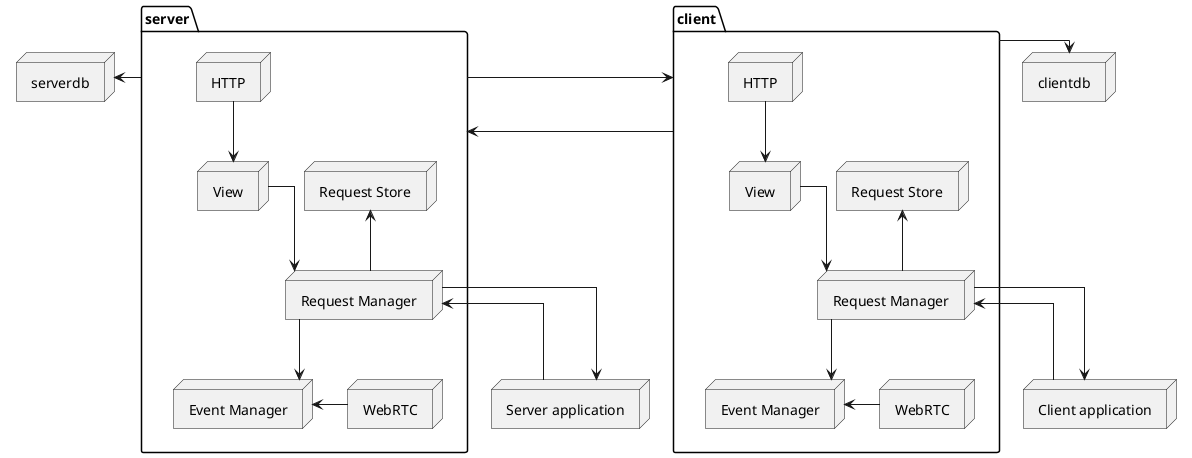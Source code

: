 @startuml
skinparam linetype ortho
node clientapp as "Client application"
node serverapp as "Server application"
node clientdb
node serverdb

package server {
  node webrtcs as "WebRTC"
  node parsers as "Request Manager"
  node stores as "Request Store"
  node eventmanagers as "Event Manager"
  node httpserver as "HTTP"
  node viewserver as "View"
}

package client {
  node webrtcc as "WebRTC"
  node parserc as "Request Manager"
  node storec as "Request Store"
  node eventmanagerc as "Event Manager"
  node httpclient as "HTTP"
  node viewclient as "View"
}

client -l-> server
server -r-> client
client -r-> clientdb
server -l-> serverdb

webrtcc -l-> eventmanagerc
webrtcs -l-> eventmanagers
parserc --> eventmanagerc
parsers --> eventmanagers

parsers -d-> serverapp
parserc -d-> clientapp
serverapp -u-> parsers
clientapp -u-> parserc

httpclient -d-> viewclient
viewclient -d-> parserc
parserc -u-> storec

httpserver -d-> viewserver
viewserver -d-> parsers
parsers -u-> stores

@enduml
